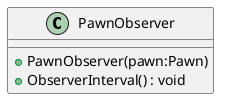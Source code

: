 @startuml
class PawnObserver {
    + PawnObserver(pawn:Pawn)
    + ObserverInterval() : void
}
@enduml
